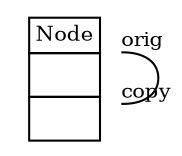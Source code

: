 
 digraph ClassDiagram {
    node [shape = none, fontsize = 10]; 
    edge [fontsize = 10];
    
    
    _Node [label=<<table border='0' cellborder='1' cellspacing='0'> <tr> <td HREF="../src/Node.java">Node</td> </tr> <tr><td><table border='0' cellborder='0' cellspacing='0'> <tr><td> </td></tr> </table></td></tr> <tr><td><table border='0' cellborder='0' cellspacing='0'> <tr><td> </td></tr> </table></td></tr> </table>>];
    
    
    
    _Node -> _Node [headlabel = "copy" taillabel = "orig" arrowhead = "none" ];
}
